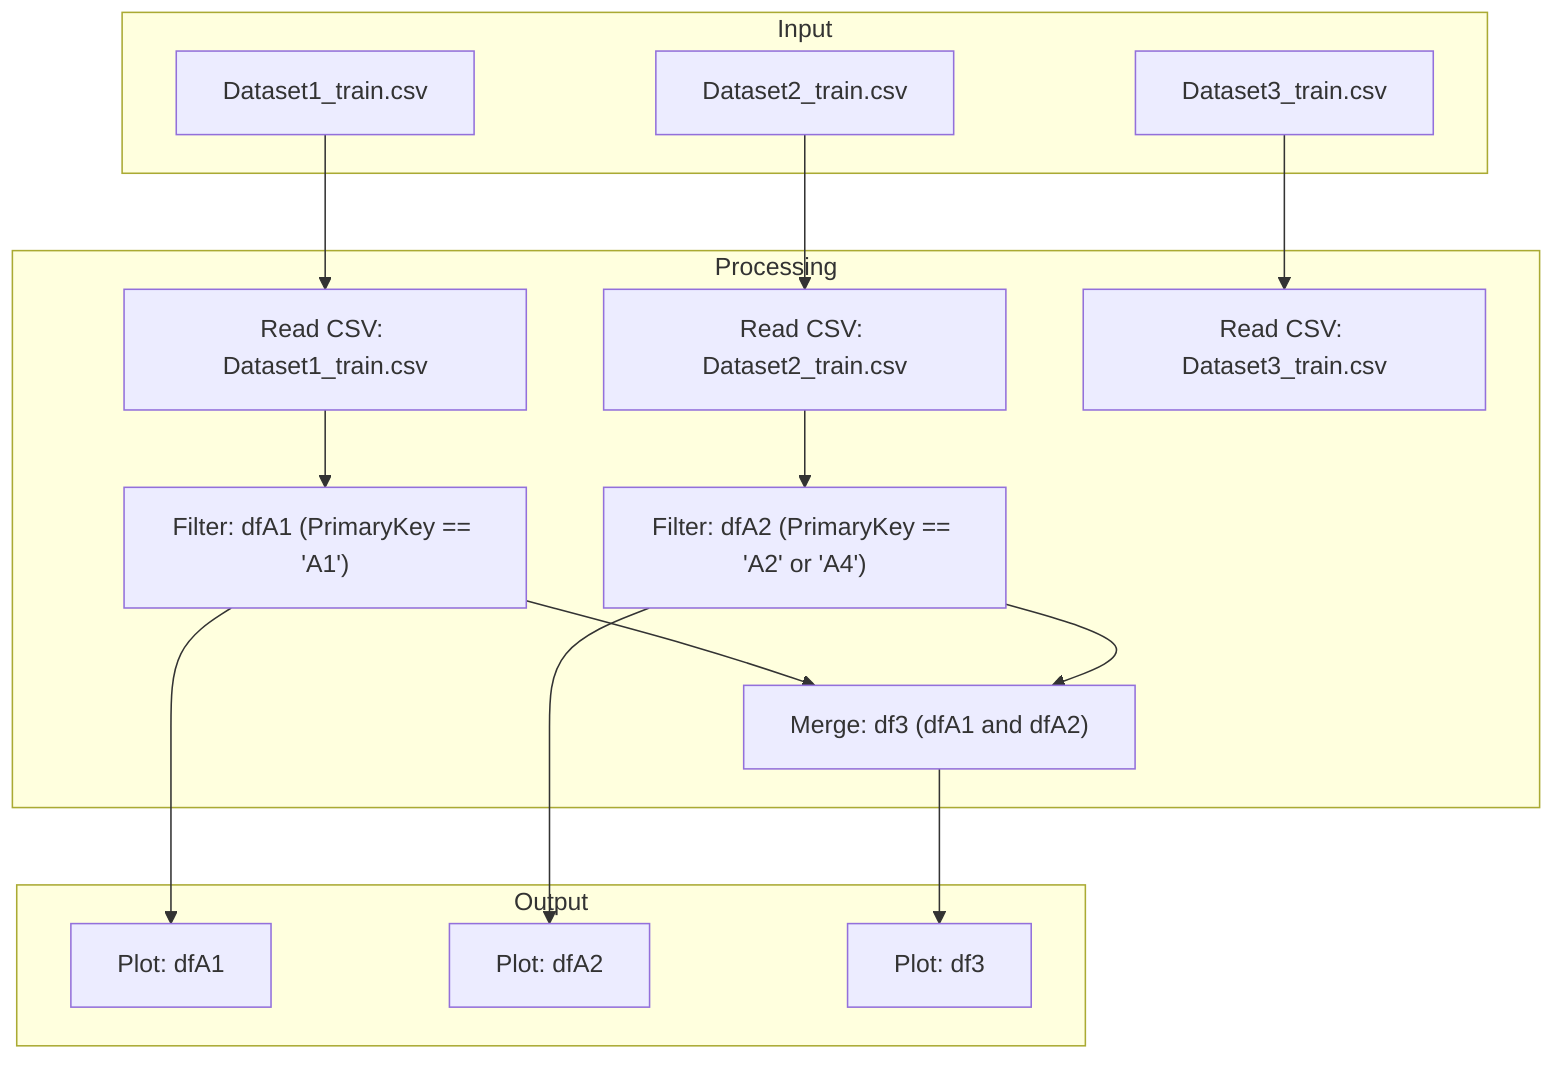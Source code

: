 flowchart TD
    subgraph Input
        A1["Dataset1_train.csv"]
        A2["Dataset2_train.csv"]
        A3["Dataset3_train.csv"]
    end
    subgraph Processing
        B1["Read CSV: Dataset1_train.csv"]
        B2["Read CSV: Dataset2_train.csv"]
        B3["Read CSV: Dataset3_train.csv"]
        C1["Filter: dfA1 (PrimaryKey == 'A1')"]
        C2["Filter: dfA2 (PrimaryKey == 'A2' or 'A4')"]
        D1["Merge: df3 (dfA1 and dfA2)"]
    end
    subgraph Output
        E1["Plot: dfA1"]
        E2["Plot: dfA2"]
        E3["Plot: df3"]
    end

    A1 --> B1 --> C1 --> D1
    A2 --> B2 --> C2 --> D1
    A3 --> B3
    C1 --> E1
    C2 --> E2
    D1 --> E3